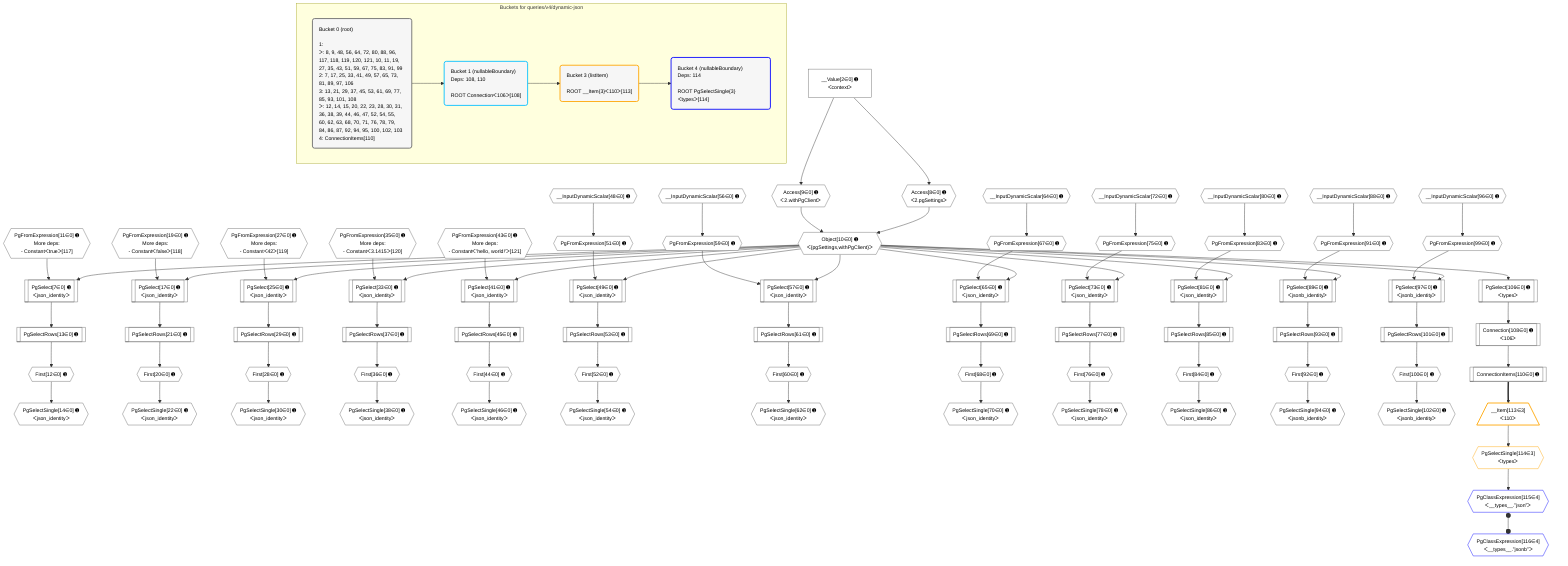 %%{init: {'themeVariables': { 'fontSize': '12px'}}}%%
graph TD
    classDef path fill:#eee,stroke:#000,color:#000
    classDef plan fill:#fff,stroke-width:1px,color:#000
    classDef itemplan fill:#fff,stroke-width:2px,color:#000
    classDef unbatchedplan fill:#dff,stroke-width:1px,color:#000
    classDef sideeffectplan fill:#fcc,stroke-width:2px,color:#000
    classDef bucket fill:#f6f6f6,color:#000,stroke-width:2px,text-align:left

    subgraph "Buckets for queries/v4/dynamic-json"
    Bucket0("Bucket 0 (root)<br /><br />1: <br />ᐳ: 8, 9, 48, 56, 64, 72, 80, 88, 96, 117, 118, 119, 120, 121, 10, 11, 19, 27, 35, 43, 51, 59, 67, 75, 83, 91, 99<br />2: 7, 17, 25, 33, 41, 49, 57, 65, 73, 81, 89, 97, 106<br />3: 13, 21, 29, 37, 45, 53, 61, 69, 77, 85, 93, 101, 108<br />ᐳ: 12, 14, 15, 20, 22, 23, 28, 30, 31, 36, 38, 39, 44, 46, 47, 52, 54, 55, 60, 62, 63, 68, 70, 71, 76, 78, 79, 84, 86, 87, 92, 94, 95, 100, 102, 103<br />4: ConnectionItems[110]"):::bucket
    Bucket1("Bucket 1 (nullableBoundary)<br />Deps: 108, 110<br /><br />ROOT Connectionᐸ106ᐳ[108]"):::bucket
    Bucket3("Bucket 3 (listItem)<br /><br />ROOT __Item{3}ᐸ110ᐳ[113]"):::bucket
    Bucket4("Bucket 4 (nullableBoundary)<br />Deps: 114<br /><br />ROOT PgSelectSingle{3}ᐸtypesᐳ[114]"):::bucket
    end
    Bucket0 --> Bucket1
    Bucket1 --> Bucket3
    Bucket3 --> Bucket4

    %% plan dependencies
    PgSelect7[["PgSelect[7∈0] ➊<br />ᐸjson_identityᐳ"]]:::plan
    Object10{{"Object[10∈0] ➊<br />ᐸ{pgSettings,withPgClient}ᐳ"}}:::plan
    PgFromExpression11{{"PgFromExpression[11∈0] ➊<br />More deps:<br />- Constantᐸtrueᐳ[117]"}}:::plan
    Object10 & PgFromExpression11 --> PgSelect7
    Access8{{"Access[8∈0] ➊<br />ᐸ2.pgSettingsᐳ"}}:::plan
    Access9{{"Access[9∈0] ➊<br />ᐸ2.withPgClientᐳ"}}:::plan
    Access8 & Access9 --> Object10
    PgSelect17[["PgSelect[17∈0] ➊<br />ᐸjson_identityᐳ"]]:::plan
    PgFromExpression19{{"PgFromExpression[19∈0] ➊<br />More deps:<br />- Constantᐸfalseᐳ[118]"}}:::plan
    Object10 & PgFromExpression19 --> PgSelect17
    PgSelect25[["PgSelect[25∈0] ➊<br />ᐸjson_identityᐳ"]]:::plan
    PgFromExpression27{{"PgFromExpression[27∈0] ➊<br />More deps:<br />- Constantᐸ42ᐳ[119]"}}:::plan
    Object10 & PgFromExpression27 --> PgSelect25
    PgSelect33[["PgSelect[33∈0] ➊<br />ᐸjson_identityᐳ"]]:::plan
    PgFromExpression35{{"PgFromExpression[35∈0] ➊<br />More deps:<br />- Constantᐸ3.1415ᐳ[120]"}}:::plan
    Object10 & PgFromExpression35 --> PgSelect33
    PgSelect41[["PgSelect[41∈0] ➊<br />ᐸjson_identityᐳ"]]:::plan
    PgFromExpression43{{"PgFromExpression[43∈0] ➊<br />More deps:<br />- Constantᐸ'hello, world!'ᐳ[121]"}}:::plan
    Object10 & PgFromExpression43 --> PgSelect41
    PgSelect49[["PgSelect[49∈0] ➊<br />ᐸjson_identityᐳ"]]:::plan
    PgFromExpression51{{"PgFromExpression[51∈0] ➊"}}:::plan
    Object10 & PgFromExpression51 --> PgSelect49
    PgSelect57[["PgSelect[57∈0] ➊<br />ᐸjson_identityᐳ"]]:::plan
    PgFromExpression59{{"PgFromExpression[59∈0] ➊"}}:::plan
    Object10 & PgFromExpression59 --> PgSelect57
    PgSelect65[["PgSelect[65∈0] ➊<br />ᐸjson_identityᐳ"]]:::plan
    PgFromExpression67{{"PgFromExpression[67∈0] ➊"}}:::plan
    Object10 & PgFromExpression67 --> PgSelect65
    PgSelect73[["PgSelect[73∈0] ➊<br />ᐸjson_identityᐳ"]]:::plan
    PgFromExpression75{{"PgFromExpression[75∈0] ➊"}}:::plan
    Object10 & PgFromExpression75 --> PgSelect73
    PgSelect81[["PgSelect[81∈0] ➊<br />ᐸjson_identityᐳ"]]:::plan
    PgFromExpression83{{"PgFromExpression[83∈0] ➊"}}:::plan
    Object10 & PgFromExpression83 --> PgSelect81
    PgSelect89[["PgSelect[89∈0] ➊<br />ᐸjsonb_identityᐳ"]]:::plan
    PgFromExpression91{{"PgFromExpression[91∈0] ➊"}}:::plan
    Object10 & PgFromExpression91 --> PgSelect89
    PgSelect97[["PgSelect[97∈0] ➊<br />ᐸjsonb_identityᐳ"]]:::plan
    PgFromExpression99{{"PgFromExpression[99∈0] ➊"}}:::plan
    Object10 & PgFromExpression99 --> PgSelect97
    __Value2["__Value[2∈0] ➊<br />ᐸcontextᐳ"]:::plan
    __Value2 --> Access8
    __Value2 --> Access9
    First12{{"First[12∈0] ➊"}}:::plan
    PgSelectRows13[["PgSelectRows[13∈0] ➊"]]:::plan
    PgSelectRows13 --> First12
    PgSelect7 --> PgSelectRows13
    PgSelectSingle14{{"PgSelectSingle[14∈0] ➊<br />ᐸjson_identityᐳ"}}:::plan
    First12 --> PgSelectSingle14
    First20{{"First[20∈0] ➊"}}:::plan
    PgSelectRows21[["PgSelectRows[21∈0] ➊"]]:::plan
    PgSelectRows21 --> First20
    PgSelect17 --> PgSelectRows21
    PgSelectSingle22{{"PgSelectSingle[22∈0] ➊<br />ᐸjson_identityᐳ"}}:::plan
    First20 --> PgSelectSingle22
    First28{{"First[28∈0] ➊"}}:::plan
    PgSelectRows29[["PgSelectRows[29∈0] ➊"]]:::plan
    PgSelectRows29 --> First28
    PgSelect25 --> PgSelectRows29
    PgSelectSingle30{{"PgSelectSingle[30∈0] ➊<br />ᐸjson_identityᐳ"}}:::plan
    First28 --> PgSelectSingle30
    First36{{"First[36∈0] ➊"}}:::plan
    PgSelectRows37[["PgSelectRows[37∈0] ➊"]]:::plan
    PgSelectRows37 --> First36
    PgSelect33 --> PgSelectRows37
    PgSelectSingle38{{"PgSelectSingle[38∈0] ➊<br />ᐸjson_identityᐳ"}}:::plan
    First36 --> PgSelectSingle38
    First44{{"First[44∈0] ➊"}}:::plan
    PgSelectRows45[["PgSelectRows[45∈0] ➊"]]:::plan
    PgSelectRows45 --> First44
    PgSelect41 --> PgSelectRows45
    PgSelectSingle46{{"PgSelectSingle[46∈0] ➊<br />ᐸjson_identityᐳ"}}:::plan
    First44 --> PgSelectSingle46
    __InputDynamicScalar48{{"__InputDynamicScalar[48∈0] ➊"}}:::plan
    __InputDynamicScalar48 --> PgFromExpression51
    First52{{"First[52∈0] ➊"}}:::plan
    PgSelectRows53[["PgSelectRows[53∈0] ➊"]]:::plan
    PgSelectRows53 --> First52
    PgSelect49 --> PgSelectRows53
    PgSelectSingle54{{"PgSelectSingle[54∈0] ➊<br />ᐸjson_identityᐳ"}}:::plan
    First52 --> PgSelectSingle54
    __InputDynamicScalar56{{"__InputDynamicScalar[56∈0] ➊"}}:::plan
    __InputDynamicScalar56 --> PgFromExpression59
    First60{{"First[60∈0] ➊"}}:::plan
    PgSelectRows61[["PgSelectRows[61∈0] ➊"]]:::plan
    PgSelectRows61 --> First60
    PgSelect57 --> PgSelectRows61
    PgSelectSingle62{{"PgSelectSingle[62∈0] ➊<br />ᐸjson_identityᐳ"}}:::plan
    First60 --> PgSelectSingle62
    __InputDynamicScalar64{{"__InputDynamicScalar[64∈0] ➊"}}:::plan
    __InputDynamicScalar64 --> PgFromExpression67
    First68{{"First[68∈0] ➊"}}:::plan
    PgSelectRows69[["PgSelectRows[69∈0] ➊"]]:::plan
    PgSelectRows69 --> First68
    PgSelect65 --> PgSelectRows69
    PgSelectSingle70{{"PgSelectSingle[70∈0] ➊<br />ᐸjson_identityᐳ"}}:::plan
    First68 --> PgSelectSingle70
    __InputDynamicScalar72{{"__InputDynamicScalar[72∈0] ➊"}}:::plan
    __InputDynamicScalar72 --> PgFromExpression75
    First76{{"First[76∈0] ➊"}}:::plan
    PgSelectRows77[["PgSelectRows[77∈0] ➊"]]:::plan
    PgSelectRows77 --> First76
    PgSelect73 --> PgSelectRows77
    PgSelectSingle78{{"PgSelectSingle[78∈0] ➊<br />ᐸjson_identityᐳ"}}:::plan
    First76 --> PgSelectSingle78
    __InputDynamicScalar80{{"__InputDynamicScalar[80∈0] ➊"}}:::plan
    __InputDynamicScalar80 --> PgFromExpression83
    First84{{"First[84∈0] ➊"}}:::plan
    PgSelectRows85[["PgSelectRows[85∈0] ➊"]]:::plan
    PgSelectRows85 --> First84
    PgSelect81 --> PgSelectRows85
    PgSelectSingle86{{"PgSelectSingle[86∈0] ➊<br />ᐸjson_identityᐳ"}}:::plan
    First84 --> PgSelectSingle86
    __InputDynamicScalar88{{"__InputDynamicScalar[88∈0] ➊"}}:::plan
    __InputDynamicScalar88 --> PgFromExpression91
    First92{{"First[92∈0] ➊"}}:::plan
    PgSelectRows93[["PgSelectRows[93∈0] ➊"]]:::plan
    PgSelectRows93 --> First92
    PgSelect89 --> PgSelectRows93
    PgSelectSingle94{{"PgSelectSingle[94∈0] ➊<br />ᐸjsonb_identityᐳ"}}:::plan
    First92 --> PgSelectSingle94
    __InputDynamicScalar96{{"__InputDynamicScalar[96∈0] ➊"}}:::plan
    __InputDynamicScalar96 --> PgFromExpression99
    First100{{"First[100∈0] ➊"}}:::plan
    PgSelectRows101[["PgSelectRows[101∈0] ➊"]]:::plan
    PgSelectRows101 --> First100
    PgSelect97 --> PgSelectRows101
    PgSelectSingle102{{"PgSelectSingle[102∈0] ➊<br />ᐸjsonb_identityᐳ"}}:::plan
    First100 --> PgSelectSingle102
    PgSelect106[["PgSelect[106∈0] ➊<br />ᐸtypesᐳ"]]:::plan
    Object10 --> PgSelect106
    Connection108[["Connection[108∈0] ➊<br />ᐸ106ᐳ"]]:::plan
    PgSelect106 --> Connection108
    ConnectionItems110[["ConnectionItems[110∈0] ➊"]]:::plan
    Connection108 --> ConnectionItems110
    __Item113[/"__Item[113∈3]<br />ᐸ110ᐳ"\]:::itemplan
    ConnectionItems110 ==> __Item113
    PgSelectSingle114{{"PgSelectSingle[114∈3]<br />ᐸtypesᐳ"}}:::plan
    __Item113 --> PgSelectSingle114
    PgClassExpression115{{"PgClassExpression[115∈4]<br />ᐸ__types__.”json”ᐳ"}}:::plan
    PgSelectSingle114 --> PgClassExpression115
    PgClassExpression116{{"PgClassExpression[116∈4]<br />ᐸ__types__.”jsonb”ᐳ"}}:::plan
    PgClassExpression115 o--o PgClassExpression116

    %% define steps
    classDef bucket0 stroke:#696969
    class Bucket0,__Value2,PgSelect7,Access8,Access9,Object10,PgFromExpression11,First12,PgSelectRows13,PgSelectSingle14,PgSelect17,PgFromExpression19,First20,PgSelectRows21,PgSelectSingle22,PgSelect25,PgFromExpression27,First28,PgSelectRows29,PgSelectSingle30,PgSelect33,PgFromExpression35,First36,PgSelectRows37,PgSelectSingle38,PgSelect41,PgFromExpression43,First44,PgSelectRows45,PgSelectSingle46,__InputDynamicScalar48,PgSelect49,PgFromExpression51,First52,PgSelectRows53,PgSelectSingle54,__InputDynamicScalar56,PgSelect57,PgFromExpression59,First60,PgSelectRows61,PgSelectSingle62,__InputDynamicScalar64,PgSelect65,PgFromExpression67,First68,PgSelectRows69,PgSelectSingle70,__InputDynamicScalar72,PgSelect73,PgFromExpression75,First76,PgSelectRows77,PgSelectSingle78,__InputDynamicScalar80,PgSelect81,PgFromExpression83,First84,PgSelectRows85,PgSelectSingle86,__InputDynamicScalar88,PgSelect89,PgFromExpression91,First92,PgSelectRows93,PgSelectSingle94,__InputDynamicScalar96,PgSelect97,PgFromExpression99,First100,PgSelectRows101,PgSelectSingle102,PgSelect106,Connection108,ConnectionItems110 bucket0
    classDef bucket1 stroke:#00bfff
    class Bucket1 bucket1
    classDef bucket3 stroke:#ffa500
    class Bucket3,__Item113,PgSelectSingle114 bucket3
    classDef bucket4 stroke:#0000ff
    class Bucket4,PgClassExpression115,PgClassExpression116 bucket4